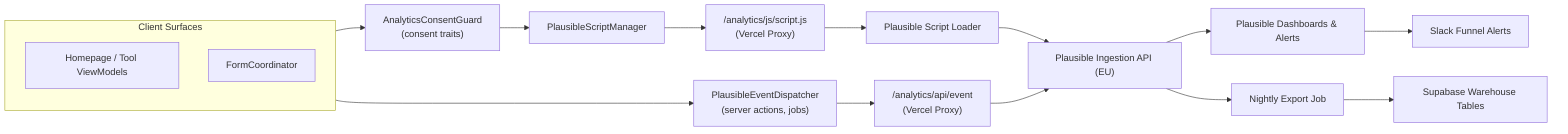 flowchart LR
    subgraph Client["Client Surfaces"]
        HeroVM["Homepage / Tool ViewModels"]
        FormVM["FormCoordinator"]
    end

    Consent["AnalyticsConsentGuard\n(consent traits)"]
    ScriptMgr["PlausibleScriptManager"]
    ProxyScript["/analytics/js/script.js\n(Vercel Proxy)"]
    PlausibleJS["Plausible Script Loader"]

    ServerDispatcher["PlausibleEventDispatcher\n(server actions, jobs)"]
    ProxyAPI["/analytics/api/event\n(Vercel Proxy)"]
    PlausibleIngest["Plausible Ingestion API (EU)"]
    PlausibleApp["Plausible Dashboards & Alerts"]
    SlackAlerts["Slack Funnel Alerts"]
    NightlyExport["Nightly Export Job"]
    SupabaseWarehouse["Supabase Warehouse Tables"]

    Client --> Consent
    Consent --> ScriptMgr
    ScriptMgr --> ProxyScript --> PlausibleJS --> PlausibleIngest

    Client --> ServerDispatcher
    ServerDispatcher --> ProxyAPI --> PlausibleIngest

    PlausibleIngest --> PlausibleApp --> SlackAlerts
    PlausibleIngest --> NightlyExport --> SupabaseWarehouse